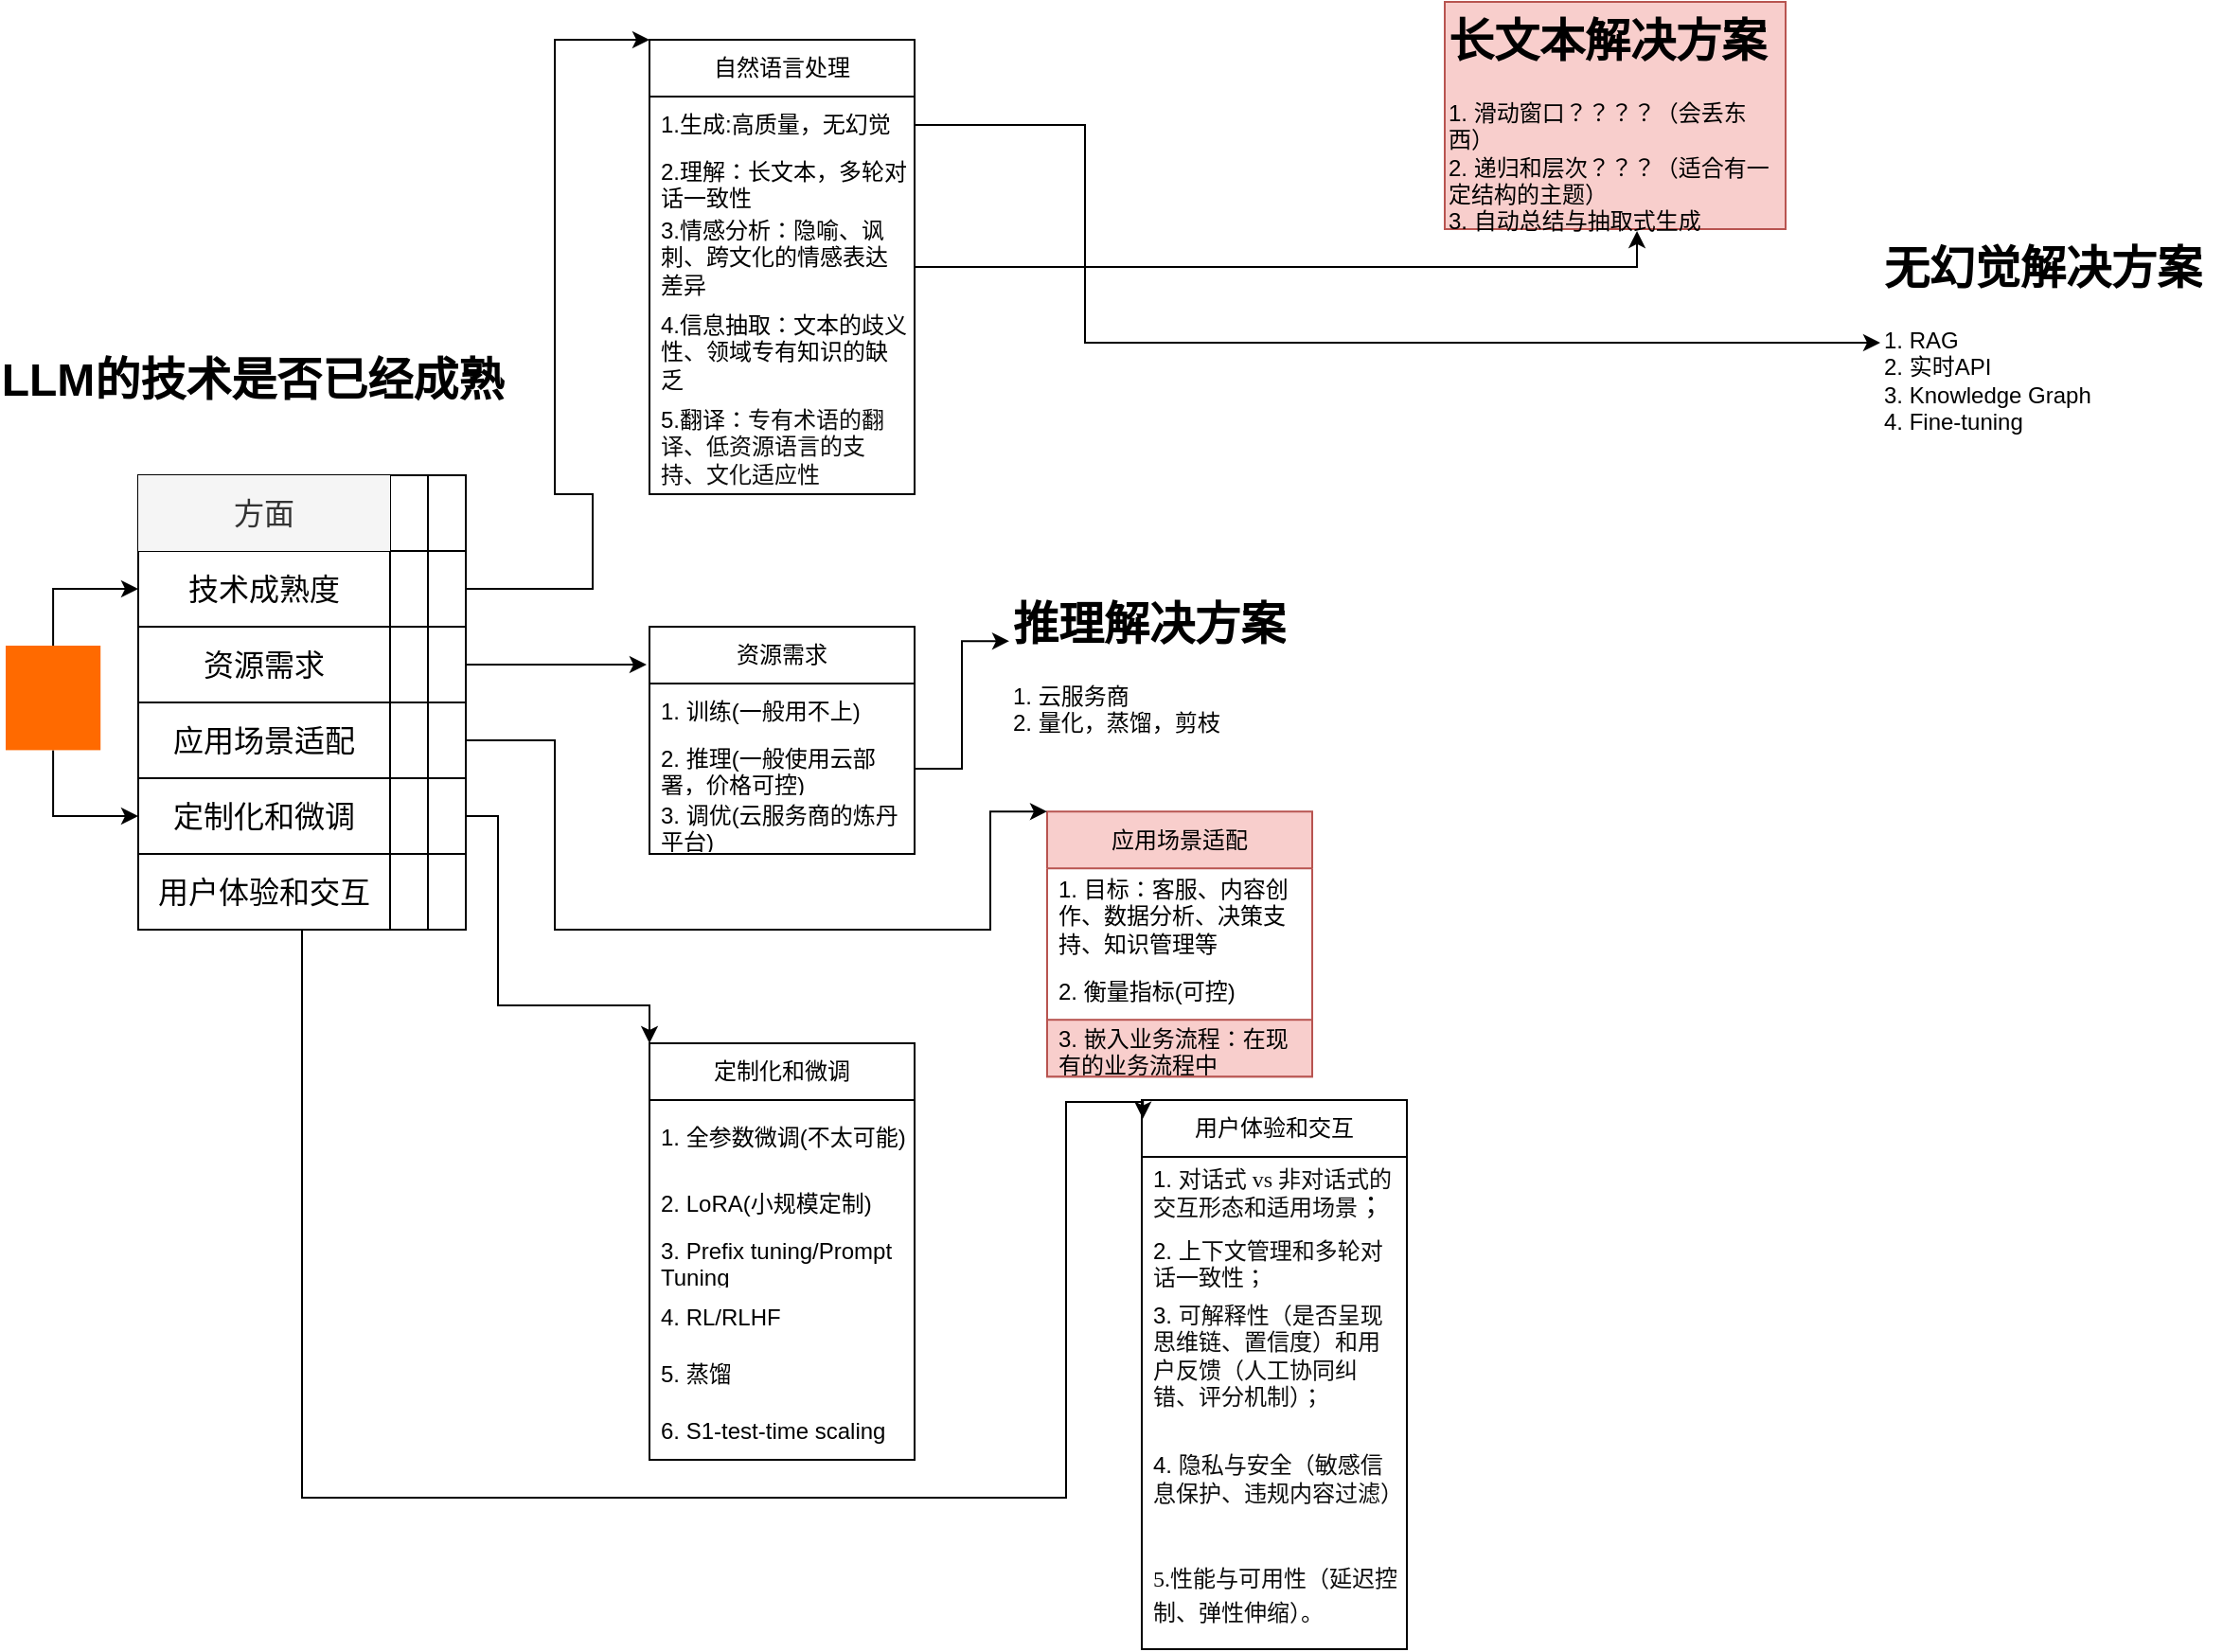 <mxfile version="26.0.11">
  <diagram name="Page-1" id="aXLdkPHUdD-rzOrkCxJx">
    <mxGraphModel dx="1845" dy="1731" grid="1" gridSize="10" guides="1" tooltips="1" connect="1" arrows="1" fold="1" page="1" pageScale="1" pageWidth="827" pageHeight="1169" math="0" shadow="0">
      <root>
        <mxCell id="0" />
        <mxCell id="1" parent="0" />
        <mxCell id="ion_yS7d4o4E_soSJtq_-2" value="LLM的技术是否已经成熟" style="text;strokeColor=none;fillColor=none;html=1;fontSize=24;fontStyle=1;verticalAlign=middle;align=center;" vertex="1" parent="1">
          <mxGeometry x="80" y="10" width="100" height="40" as="geometry" />
        </mxCell>
        <mxCell id="ion_yS7d4o4E_soSJtq_-28" value="" style="shape=table;startSize=0;container=1;collapsible=0;childLayout=tableLayout;fontSize=16;" vertex="1" parent="1">
          <mxGeometry x="70" y="80" width="173" height="120" as="geometry" />
        </mxCell>
        <mxCell id="ion_yS7d4o4E_soSJtq_-29" value="" style="shape=tableRow;horizontal=0;startSize=0;swimlaneHead=0;swimlaneBody=0;strokeColor=inherit;top=0;left=0;bottom=0;right=0;collapsible=0;dropTarget=0;fillColor=none;points=[[0,0.5],[1,0.5]];portConstraint=eastwest;fontSize=16;" vertex="1" parent="ion_yS7d4o4E_soSJtq_-28">
          <mxGeometry width="173" height="40" as="geometry" />
        </mxCell>
        <mxCell id="ion_yS7d4o4E_soSJtq_-30" value="方面" style="shape=partialRectangle;html=1;whiteSpace=wrap;connectable=0;strokeColor=#666666;overflow=hidden;fillColor=#f5f5f5;top=0;left=0;bottom=0;right=0;pointerEvents=1;fontSize=16;fontColor=#333333;" vertex="1" parent="ion_yS7d4o4E_soSJtq_-29">
          <mxGeometry width="133" height="40" as="geometry">
            <mxRectangle width="133" height="40" as="alternateBounds" />
          </mxGeometry>
        </mxCell>
        <mxCell id="ion_yS7d4o4E_soSJtq_-31" value="" style="shape=partialRectangle;html=1;whiteSpace=wrap;connectable=0;strokeColor=inherit;overflow=hidden;fillColor=none;top=0;left=0;bottom=0;right=0;pointerEvents=1;fontSize=16;" vertex="1" parent="ion_yS7d4o4E_soSJtq_-29">
          <mxGeometry x="133" width="20" height="40" as="geometry">
            <mxRectangle width="20" height="40" as="alternateBounds" />
          </mxGeometry>
        </mxCell>
        <mxCell id="ion_yS7d4o4E_soSJtq_-32" value="" style="shape=partialRectangle;html=1;whiteSpace=wrap;connectable=0;strokeColor=inherit;overflow=hidden;fillColor=none;top=0;left=0;bottom=0;right=0;pointerEvents=1;fontSize=16;" vertex="1" parent="ion_yS7d4o4E_soSJtq_-29">
          <mxGeometry x="153" width="20" height="40" as="geometry">
            <mxRectangle width="20" height="40" as="alternateBounds" />
          </mxGeometry>
        </mxCell>
        <mxCell id="ion_yS7d4o4E_soSJtq_-33" value="" style="shape=tableRow;horizontal=0;startSize=0;swimlaneHead=0;swimlaneBody=0;strokeColor=inherit;top=0;left=0;bottom=0;right=0;collapsible=0;dropTarget=0;fillColor=none;points=[[0,0.5],[1,0.5]];portConstraint=eastwest;fontSize=16;" vertex="1" parent="ion_yS7d4o4E_soSJtq_-28">
          <mxGeometry y="40" width="173" height="40" as="geometry" />
        </mxCell>
        <mxCell id="ion_yS7d4o4E_soSJtq_-34" value="技术成熟度" style="shape=partialRectangle;html=1;whiteSpace=wrap;connectable=0;strokeColor=inherit;overflow=hidden;fillColor=none;top=0;left=0;bottom=0;right=0;pointerEvents=1;fontSize=16;" vertex="1" parent="ion_yS7d4o4E_soSJtq_-33">
          <mxGeometry width="133" height="40" as="geometry">
            <mxRectangle width="133" height="40" as="alternateBounds" />
          </mxGeometry>
        </mxCell>
        <mxCell id="ion_yS7d4o4E_soSJtq_-35" value="" style="shape=partialRectangle;html=1;whiteSpace=wrap;connectable=0;strokeColor=inherit;overflow=hidden;fillColor=none;top=0;left=0;bottom=0;right=0;pointerEvents=1;fontSize=16;" vertex="1" parent="ion_yS7d4o4E_soSJtq_-33">
          <mxGeometry x="133" width="20" height="40" as="geometry">
            <mxRectangle width="20" height="40" as="alternateBounds" />
          </mxGeometry>
        </mxCell>
        <mxCell id="ion_yS7d4o4E_soSJtq_-36" value="" style="shape=partialRectangle;html=1;whiteSpace=wrap;connectable=0;strokeColor=inherit;overflow=hidden;fillColor=none;top=0;left=0;bottom=0;right=0;pointerEvents=1;fontSize=16;" vertex="1" parent="ion_yS7d4o4E_soSJtq_-33">
          <mxGeometry x="153" width="20" height="40" as="geometry">
            <mxRectangle width="20" height="40" as="alternateBounds" />
          </mxGeometry>
        </mxCell>
        <mxCell id="ion_yS7d4o4E_soSJtq_-37" value="" style="shape=tableRow;horizontal=0;startSize=0;swimlaneHead=0;swimlaneBody=0;strokeColor=inherit;top=0;left=0;bottom=0;right=0;collapsible=0;dropTarget=0;fillColor=none;points=[[0,0.5],[1,0.5]];portConstraint=eastwest;fontSize=16;" vertex="1" parent="ion_yS7d4o4E_soSJtq_-28">
          <mxGeometry y="80" width="173" height="40" as="geometry" />
        </mxCell>
        <mxCell id="ion_yS7d4o4E_soSJtq_-38" value="资源需求" style="shape=partialRectangle;html=1;whiteSpace=wrap;connectable=0;strokeColor=inherit;overflow=hidden;fillColor=none;top=0;left=0;bottom=0;right=0;pointerEvents=1;fontSize=16;" vertex="1" parent="ion_yS7d4o4E_soSJtq_-37">
          <mxGeometry width="133" height="40" as="geometry">
            <mxRectangle width="133" height="40" as="alternateBounds" />
          </mxGeometry>
        </mxCell>
        <mxCell id="ion_yS7d4o4E_soSJtq_-39" value="" style="shape=partialRectangle;html=1;whiteSpace=wrap;connectable=0;strokeColor=inherit;overflow=hidden;fillColor=none;top=0;left=0;bottom=0;right=0;pointerEvents=1;fontSize=16;" vertex="1" parent="ion_yS7d4o4E_soSJtq_-37">
          <mxGeometry x="133" width="20" height="40" as="geometry">
            <mxRectangle width="20" height="40" as="alternateBounds" />
          </mxGeometry>
        </mxCell>
        <mxCell id="ion_yS7d4o4E_soSJtq_-40" value="" style="shape=partialRectangle;html=1;whiteSpace=wrap;connectable=0;strokeColor=inherit;overflow=hidden;fillColor=none;top=0;left=0;bottom=0;right=0;pointerEvents=1;fontSize=16;" vertex="1" parent="ion_yS7d4o4E_soSJtq_-37">
          <mxGeometry x="153" width="20" height="40" as="geometry">
            <mxRectangle width="20" height="40" as="alternateBounds" />
          </mxGeometry>
        </mxCell>
        <mxCell id="ion_yS7d4o4E_soSJtq_-41" value="" style="shape=table;startSize=0;container=1;collapsible=0;childLayout=tableLayout;fontSize=16;" vertex="1" parent="1">
          <mxGeometry x="70" y="200" width="173" height="120" as="geometry" />
        </mxCell>
        <mxCell id="ion_yS7d4o4E_soSJtq_-42" value="" style="shape=tableRow;horizontal=0;startSize=0;swimlaneHead=0;swimlaneBody=0;strokeColor=inherit;top=0;left=0;bottom=0;right=0;collapsible=0;dropTarget=0;fillColor=none;points=[[0,0.5],[1,0.5]];portConstraint=eastwest;fontSize=16;" vertex="1" parent="ion_yS7d4o4E_soSJtq_-41">
          <mxGeometry width="173" height="40" as="geometry" />
        </mxCell>
        <mxCell id="ion_yS7d4o4E_soSJtq_-43" value="应用场景适配" style="shape=partialRectangle;html=1;whiteSpace=wrap;connectable=0;strokeColor=inherit;overflow=hidden;fillColor=none;top=0;left=0;bottom=0;right=0;pointerEvents=1;fontSize=16;" vertex="1" parent="ion_yS7d4o4E_soSJtq_-42">
          <mxGeometry width="133" height="40" as="geometry">
            <mxRectangle width="133" height="40" as="alternateBounds" />
          </mxGeometry>
        </mxCell>
        <mxCell id="ion_yS7d4o4E_soSJtq_-44" value="" style="shape=partialRectangle;html=1;whiteSpace=wrap;connectable=0;strokeColor=inherit;overflow=hidden;fillColor=none;top=0;left=0;bottom=0;right=0;pointerEvents=1;fontSize=16;" vertex="1" parent="ion_yS7d4o4E_soSJtq_-42">
          <mxGeometry x="133" width="20" height="40" as="geometry">
            <mxRectangle width="20" height="40" as="alternateBounds" />
          </mxGeometry>
        </mxCell>
        <mxCell id="ion_yS7d4o4E_soSJtq_-45" value="" style="shape=partialRectangle;html=1;whiteSpace=wrap;connectable=0;strokeColor=inherit;overflow=hidden;fillColor=none;top=0;left=0;bottom=0;right=0;pointerEvents=1;fontSize=16;" vertex="1" parent="ion_yS7d4o4E_soSJtq_-42">
          <mxGeometry x="153" width="20" height="40" as="geometry">
            <mxRectangle width="20" height="40" as="alternateBounds" />
          </mxGeometry>
        </mxCell>
        <mxCell id="ion_yS7d4o4E_soSJtq_-46" value="" style="shape=tableRow;horizontal=0;startSize=0;swimlaneHead=0;swimlaneBody=0;strokeColor=inherit;top=0;left=0;bottom=0;right=0;collapsible=0;dropTarget=0;fillColor=none;points=[[0,0.5],[1,0.5]];portConstraint=eastwest;fontSize=16;" vertex="1" parent="ion_yS7d4o4E_soSJtq_-41">
          <mxGeometry y="40" width="173" height="40" as="geometry" />
        </mxCell>
        <mxCell id="ion_yS7d4o4E_soSJtq_-47" value="定制化和微调" style="shape=partialRectangle;html=1;whiteSpace=wrap;connectable=0;strokeColor=inherit;overflow=hidden;fillColor=none;top=0;left=0;bottom=0;right=0;pointerEvents=1;fontSize=16;" vertex="1" parent="ion_yS7d4o4E_soSJtq_-46">
          <mxGeometry width="133" height="40" as="geometry">
            <mxRectangle width="133" height="40" as="alternateBounds" />
          </mxGeometry>
        </mxCell>
        <mxCell id="ion_yS7d4o4E_soSJtq_-48" value="" style="shape=partialRectangle;html=1;whiteSpace=wrap;connectable=0;strokeColor=inherit;overflow=hidden;fillColor=none;top=0;left=0;bottom=0;right=0;pointerEvents=1;fontSize=16;" vertex="1" parent="ion_yS7d4o4E_soSJtq_-46">
          <mxGeometry x="133" width="20" height="40" as="geometry">
            <mxRectangle width="20" height="40" as="alternateBounds" />
          </mxGeometry>
        </mxCell>
        <mxCell id="ion_yS7d4o4E_soSJtq_-49" value="" style="shape=partialRectangle;html=1;whiteSpace=wrap;connectable=0;strokeColor=inherit;overflow=hidden;fillColor=none;top=0;left=0;bottom=0;right=0;pointerEvents=1;fontSize=16;" vertex="1" parent="ion_yS7d4o4E_soSJtq_-46">
          <mxGeometry x="153" width="20" height="40" as="geometry">
            <mxRectangle width="20" height="40" as="alternateBounds" />
          </mxGeometry>
        </mxCell>
        <mxCell id="ion_yS7d4o4E_soSJtq_-50" value="" style="shape=tableRow;horizontal=0;startSize=0;swimlaneHead=0;swimlaneBody=0;strokeColor=inherit;top=0;left=0;bottom=0;right=0;collapsible=0;dropTarget=0;fillColor=none;points=[[0,0.5],[1,0.5]];portConstraint=eastwest;fontSize=16;" vertex="1" parent="ion_yS7d4o4E_soSJtq_-41">
          <mxGeometry y="80" width="173" height="40" as="geometry" />
        </mxCell>
        <mxCell id="ion_yS7d4o4E_soSJtq_-51" value="用户体验和交互" style="shape=partialRectangle;html=1;whiteSpace=wrap;connectable=0;strokeColor=inherit;overflow=hidden;fillColor=none;top=0;left=0;bottom=0;right=0;pointerEvents=1;fontSize=16;" vertex="1" parent="ion_yS7d4o4E_soSJtq_-50">
          <mxGeometry width="133" height="40" as="geometry">
            <mxRectangle width="133" height="40" as="alternateBounds" />
          </mxGeometry>
        </mxCell>
        <mxCell id="ion_yS7d4o4E_soSJtq_-52" value="" style="shape=partialRectangle;html=1;whiteSpace=wrap;connectable=0;strokeColor=inherit;overflow=hidden;fillColor=none;top=0;left=0;bottom=0;right=0;pointerEvents=1;fontSize=16;" vertex="1" parent="ion_yS7d4o4E_soSJtq_-50">
          <mxGeometry x="133" width="20" height="40" as="geometry">
            <mxRectangle width="20" height="40" as="alternateBounds" />
          </mxGeometry>
        </mxCell>
        <mxCell id="ion_yS7d4o4E_soSJtq_-53" value="" style="shape=partialRectangle;html=1;whiteSpace=wrap;connectable=0;strokeColor=inherit;overflow=hidden;fillColor=none;top=0;left=0;bottom=0;right=0;pointerEvents=1;fontSize=16;" vertex="1" parent="ion_yS7d4o4E_soSJtq_-50">
          <mxGeometry x="153" width="20" height="40" as="geometry">
            <mxRectangle width="20" height="40" as="alternateBounds" />
          </mxGeometry>
        </mxCell>
        <mxCell id="ion_yS7d4o4E_soSJtq_-56" style="edgeStyle=orthogonalEdgeStyle;rounded=0;orthogonalLoop=1;jettySize=auto;html=1;entryX=0;entryY=0.5;entryDx=0;entryDy=0;" edge="1" parent="1" source="ion_yS7d4o4E_soSJtq_-55" target="ion_yS7d4o4E_soSJtq_-33">
          <mxGeometry relative="1" as="geometry" />
        </mxCell>
        <mxCell id="ion_yS7d4o4E_soSJtq_-57" style="edgeStyle=orthogonalEdgeStyle;rounded=0;orthogonalLoop=1;jettySize=auto;html=1;" edge="1" parent="1" source="ion_yS7d4o4E_soSJtq_-55" target="ion_yS7d4o4E_soSJtq_-46">
          <mxGeometry relative="1" as="geometry" />
        </mxCell>
        <mxCell id="ion_yS7d4o4E_soSJtq_-55" value="" style="points=[];aspect=fixed;html=1;align=center;shadow=0;dashed=0;fillColor=#FF6A00;strokeColor=none;shape=mxgraph.alibaba_cloud.nlp_natural_language_processing;" vertex="1" parent="1">
          <mxGeometry y="170" width="50.1" height="55.2" as="geometry" />
        </mxCell>
        <mxCell id="ion_yS7d4o4E_soSJtq_-66" value="自然语言处理" style="swimlane;fontStyle=0;childLayout=stackLayout;horizontal=1;startSize=30;horizontalStack=0;resizeParent=1;resizeParentMax=0;resizeLast=0;collapsible=1;marginBottom=0;whiteSpace=wrap;html=1;textShadow=0;" vertex="1" parent="1">
          <mxGeometry x="340" y="-150" width="140" height="240" as="geometry">
            <mxRectangle x="340" y="90" width="110" height="30" as="alternateBounds" />
          </mxGeometry>
        </mxCell>
        <mxCell id="ion_yS7d4o4E_soSJtq_-67" value="1.生成:高质量，无幻觉" style="text;strokeColor=none;fillColor=none;align=left;verticalAlign=middle;spacingLeft=4;spacingRight=4;overflow=hidden;points=[[0,0.5],[1,0.5]];portConstraint=eastwest;rotatable=0;whiteSpace=wrap;html=1;" vertex="1" parent="ion_yS7d4o4E_soSJtq_-66">
          <mxGeometry y="30" width="140" height="30" as="geometry" />
        </mxCell>
        <mxCell id="ion_yS7d4o4E_soSJtq_-68" value="2.理解：长文本，多轮对话一致性" style="text;strokeColor=none;fillColor=none;align=left;verticalAlign=middle;spacingLeft=4;spacingRight=4;overflow=hidden;points=[[0,0.5],[1,0.5]];portConstraint=eastwest;rotatable=0;whiteSpace=wrap;html=1;" vertex="1" parent="ion_yS7d4o4E_soSJtq_-66">
          <mxGeometry y="60" width="140" height="30" as="geometry" />
        </mxCell>
        <mxCell id="ion_yS7d4o4E_soSJtq_-69" value="3.情感分析：隐喻、讽刺、跨文化的情感表达差异" style="text;strokeColor=none;fillColor=none;align=left;verticalAlign=middle;spacingLeft=4;spacingRight=4;overflow=hidden;points=[[0,0.5],[1,0.5]];portConstraint=eastwest;rotatable=0;whiteSpace=wrap;html=1;" vertex="1" parent="ion_yS7d4o4E_soSJtq_-66">
          <mxGeometry y="90" width="140" height="50" as="geometry" />
        </mxCell>
        <mxCell id="ion_yS7d4o4E_soSJtq_-73" value="4.信息抽取：文本的歧义性、领域专有知识的缺乏" style="text;strokeColor=none;fillColor=none;align=left;verticalAlign=middle;spacingLeft=4;spacingRight=4;overflow=hidden;points=[[0,0.5],[1,0.5]];portConstraint=eastwest;rotatable=0;whiteSpace=wrap;html=1;" vertex="1" parent="ion_yS7d4o4E_soSJtq_-66">
          <mxGeometry y="140" width="140" height="50" as="geometry" />
        </mxCell>
        <mxCell id="ion_yS7d4o4E_soSJtq_-76" value="&lt;font&gt;5.翻译：&lt;span style=&quot;color: rgb(14, 14, 14); font-family: &amp;quot;.AppleSystemUIFont&amp;quot;; background-color: transparent;&quot;&gt;专有术语的翻译、低资源语言的支持、文化适应性&lt;/span&gt;&lt;/font&gt;" style="text;strokeColor=none;fillColor=none;align=left;verticalAlign=middle;spacingLeft=4;spacingRight=4;overflow=hidden;points=[[0,0.5],[1,0.5]];portConstraint=eastwest;rotatable=0;whiteSpace=wrap;html=1;" vertex="1" parent="ion_yS7d4o4E_soSJtq_-66">
          <mxGeometry y="190" width="140" height="50" as="geometry" />
        </mxCell>
        <mxCell id="ion_yS7d4o4E_soSJtq_-75" style="edgeStyle=orthogonalEdgeStyle;rounded=0;orthogonalLoop=1;jettySize=auto;html=1;entryX=0;entryY=0;entryDx=0;entryDy=0;" edge="1" parent="1" source="ion_yS7d4o4E_soSJtq_-33" target="ion_yS7d4o4E_soSJtq_-66">
          <mxGeometry relative="1" as="geometry">
            <Array as="points">
              <mxPoint x="310" y="140" />
              <mxPoint x="310" y="90" />
              <mxPoint x="290" y="90" />
              <mxPoint x="290" y="-150" />
            </Array>
          </mxGeometry>
        </mxCell>
        <mxCell id="ion_yS7d4o4E_soSJtq_-77" value="&lt;h1 style=&quot;margin-top: 0px;&quot;&gt;&lt;span style=&quot;background-color: transparent; color: light-dark(rgb(0, 0, 0), rgb(255, 255, 255));&quot;&gt;无幻觉解决方案&lt;/span&gt;&lt;/h1&gt;&lt;div&gt;&lt;span style=&quot;background-color: transparent; color: light-dark(rgb(0, 0, 0), rgb(255, 255, 255));&quot;&gt;1. RAG&lt;/span&gt;&lt;/div&gt;&lt;div&gt;&lt;span style=&quot;background-color: transparent; color: light-dark(rgb(0, 0, 0), rgb(255, 255, 255));&quot;&gt;2. 实时API&lt;/span&gt;&lt;/div&gt;&lt;div&gt;&lt;span style=&quot;background-color: transparent; color: light-dark(rgb(0, 0, 0), rgb(255, 255, 255));&quot;&gt;3. Knowledge Graph&lt;/span&gt;&lt;/div&gt;&lt;div&gt;&lt;span style=&quot;background-color: transparent; color: light-dark(rgb(0, 0, 0), rgb(255, 255, 255));&quot;&gt;4. Fine-tuning&lt;/span&gt;&lt;/div&gt;" style="text;html=1;whiteSpace=wrap;overflow=hidden;rounded=0;" vertex="1" parent="1">
          <mxGeometry x="990" y="-50" width="180" height="120" as="geometry" />
        </mxCell>
        <mxCell id="ion_yS7d4o4E_soSJtq_-78" style="edgeStyle=orthogonalEdgeStyle;rounded=0;orthogonalLoop=1;jettySize=auto;html=1;entryX=0;entryY=0.5;entryDx=0;entryDy=0;" edge="1" parent="1" source="ion_yS7d4o4E_soSJtq_-67" target="ion_yS7d4o4E_soSJtq_-77">
          <mxGeometry relative="1" as="geometry">
            <Array as="points">
              <mxPoint x="570" y="-105" />
              <mxPoint x="570" y="10" />
            </Array>
          </mxGeometry>
        </mxCell>
        <mxCell id="ion_yS7d4o4E_soSJtq_-79" value="&lt;h1 style=&quot;margin-top: 0px;&quot;&gt;&lt;span style=&quot;background-color: transparent; color: light-dark(rgb(0, 0, 0), rgb(255, 255, 255));&quot;&gt;长文本解决方案&lt;/span&gt;&lt;/h1&gt;&lt;div&gt;&lt;span style=&quot;background-color: transparent; color: light-dark(rgb(0, 0, 0), rgb(255, 255, 255));&quot;&gt;1. 滑动窗口？？？？（会丢东西）&lt;br&gt;&lt;/span&gt;&lt;/div&gt;&lt;div&gt;&lt;span style=&quot;background-color: transparent; color: light-dark(rgb(0, 0, 0), rgb(255, 255, 255));&quot;&gt;2. 递归和层次？？？（适合有一定结构的主题）&lt;/span&gt;&lt;/div&gt;&lt;div&gt;&lt;span style=&quot;background-color: transparent; color: light-dark(rgb(0, 0, 0), rgb(255, 255, 255));&quot;&gt;3. 自动总结与抽取式生成&lt;/span&gt;&lt;/div&gt;" style="text;html=1;whiteSpace=wrap;overflow=hidden;rounded=0;fillColor=#f8cecc;strokeColor=#b85450;" vertex="1" parent="1">
          <mxGeometry x="760" y="-170" width="180" height="120" as="geometry" />
        </mxCell>
        <mxCell id="ion_yS7d4o4E_soSJtq_-81" style="edgeStyle=orthogonalEdgeStyle;rounded=0;orthogonalLoop=1;jettySize=auto;html=1;entryX=0.564;entryY=1.008;entryDx=0;entryDy=0;entryPerimeter=0;" edge="1" parent="1" source="ion_yS7d4o4E_soSJtq_-66" target="ion_yS7d4o4E_soSJtq_-79">
          <mxGeometry relative="1" as="geometry" />
        </mxCell>
        <mxCell id="ion_yS7d4o4E_soSJtq_-82" value="资源需求" style="swimlane;fontStyle=0;childLayout=stackLayout;horizontal=1;startSize=30;horizontalStack=0;resizeParent=1;resizeParentMax=0;resizeLast=0;collapsible=1;marginBottom=0;whiteSpace=wrap;html=1;textShadow=0;" vertex="1" parent="1">
          <mxGeometry x="340" y="160" width="140" height="120" as="geometry">
            <mxRectangle x="340" y="160" width="110" height="30" as="alternateBounds" />
          </mxGeometry>
        </mxCell>
        <mxCell id="ion_yS7d4o4E_soSJtq_-83" value="1. 训练(一般用不上)" style="text;strokeColor=none;fillColor=none;align=left;verticalAlign=middle;spacingLeft=4;spacingRight=4;overflow=hidden;points=[[0,0.5],[1,0.5]];portConstraint=eastwest;rotatable=0;whiteSpace=wrap;html=1;" vertex="1" parent="ion_yS7d4o4E_soSJtq_-82">
          <mxGeometry y="30" width="140" height="30" as="geometry" />
        </mxCell>
        <mxCell id="ion_yS7d4o4E_soSJtq_-84" value="2. 推理(一般使用云部署，价格可控)" style="text;strokeColor=none;fillColor=none;align=left;verticalAlign=middle;spacingLeft=4;spacingRight=4;overflow=hidden;points=[[0,0.5],[1,0.5]];portConstraint=eastwest;rotatable=0;whiteSpace=wrap;html=1;" vertex="1" parent="ion_yS7d4o4E_soSJtq_-82">
          <mxGeometry y="60" width="140" height="30" as="geometry" />
        </mxCell>
        <mxCell id="ion_yS7d4o4E_soSJtq_-85" value="3. 调优(云服务商的炼丹平台)" style="text;strokeColor=none;fillColor=none;align=left;verticalAlign=middle;spacingLeft=4;spacingRight=4;overflow=hidden;points=[[0,0.5],[1,0.5]];portConstraint=eastwest;rotatable=0;whiteSpace=wrap;html=1;" vertex="1" parent="ion_yS7d4o4E_soSJtq_-82">
          <mxGeometry y="90" width="140" height="30" as="geometry" />
        </mxCell>
        <mxCell id="ion_yS7d4o4E_soSJtq_-89" style="edgeStyle=orthogonalEdgeStyle;rounded=0;orthogonalLoop=1;jettySize=auto;html=1;entryX=-0.011;entryY=0.167;entryDx=0;entryDy=0;entryPerimeter=0;" edge="1" parent="1" source="ion_yS7d4o4E_soSJtq_-37" target="ion_yS7d4o4E_soSJtq_-82">
          <mxGeometry relative="1" as="geometry" />
        </mxCell>
        <mxCell id="ion_yS7d4o4E_soSJtq_-90" value="&lt;h1 style=&quot;margin-top: 0px;&quot;&gt;&lt;span style=&quot;background-color: transparent; color: light-dark(rgb(0, 0, 0), rgb(255, 255, 255));&quot;&gt;推理解决方案&lt;/span&gt;&lt;/h1&gt;&lt;div&gt;&lt;span style=&quot;background-color: transparent; color: light-dark(rgb(0, 0, 0), rgb(255, 255, 255));&quot;&gt;1. 云服务商&lt;/span&gt;&lt;/div&gt;&lt;div&gt;&lt;span style=&quot;background-color: transparent; color: light-dark(rgb(0, 0, 0), rgb(255, 255, 255));&quot;&gt;2. 量化，蒸馏，剪枝&lt;/span&gt;&lt;/div&gt;" style="text;html=1;whiteSpace=wrap;overflow=hidden;rounded=0;" vertex="1" parent="1">
          <mxGeometry x="530" y="137.6" width="180" height="120" as="geometry" />
        </mxCell>
        <mxCell id="ion_yS7d4o4E_soSJtq_-91" style="edgeStyle=orthogonalEdgeStyle;rounded=0;orthogonalLoop=1;jettySize=auto;html=1;entryX=0;entryY=0.25;entryDx=0;entryDy=0;" edge="1" parent="1" source="ion_yS7d4o4E_soSJtq_-84" target="ion_yS7d4o4E_soSJtq_-90">
          <mxGeometry relative="1" as="geometry" />
        </mxCell>
        <mxCell id="ion_yS7d4o4E_soSJtq_-94" value="应用场景适配" style="swimlane;fontStyle=0;childLayout=stackLayout;horizontal=1;startSize=30;horizontalStack=0;resizeParent=1;resizeParentMax=0;resizeLast=0;collapsible=1;marginBottom=0;whiteSpace=wrap;html=1;textShadow=0;fillColor=#f8cecc;strokeColor=#b85450;" vertex="1" parent="1">
          <mxGeometry x="550" y="257.6" width="140" height="140" as="geometry">
            <mxRectangle x="340" y="320" width="110" height="30" as="alternateBounds" />
          </mxGeometry>
        </mxCell>
        <mxCell id="ion_yS7d4o4E_soSJtq_-95" value="1. 目标：客服、内容创作、数据分析、决策支持、知识管理等" style="text;strokeColor=none;fillColor=none;align=left;verticalAlign=middle;spacingLeft=4;spacingRight=4;overflow=hidden;points=[[0,0.5],[1,0.5]];portConstraint=eastwest;rotatable=0;whiteSpace=wrap;html=1;" vertex="1" parent="ion_yS7d4o4E_soSJtq_-94">
          <mxGeometry y="30" width="140" height="50" as="geometry" />
        </mxCell>
        <mxCell id="ion_yS7d4o4E_soSJtq_-96" value="2. 衡量指标(可控)" style="text;strokeColor=none;fillColor=none;align=left;verticalAlign=middle;spacingLeft=4;spacingRight=4;overflow=hidden;points=[[0,0.5],[1,0.5]];portConstraint=eastwest;rotatable=0;whiteSpace=wrap;html=1;" vertex="1" parent="ion_yS7d4o4E_soSJtq_-94">
          <mxGeometry y="80" width="140" height="30" as="geometry" />
        </mxCell>
        <mxCell id="ion_yS7d4o4E_soSJtq_-97" value="3. 嵌入业务流程：在现有的业务流程中" style="text;strokeColor=#b85450;fillColor=#f8cecc;align=left;verticalAlign=middle;spacingLeft=4;spacingRight=4;overflow=hidden;points=[[0,0.5],[1,0.5]];portConstraint=eastwest;rotatable=0;whiteSpace=wrap;html=1;" vertex="1" parent="ion_yS7d4o4E_soSJtq_-94">
          <mxGeometry y="110" width="140" height="30" as="geometry" />
        </mxCell>
        <mxCell id="ion_yS7d4o4E_soSJtq_-98" style="edgeStyle=orthogonalEdgeStyle;rounded=0;orthogonalLoop=1;jettySize=auto;html=1;entryX=0;entryY=0;entryDx=0;entryDy=0;" edge="1" parent="1" source="ion_yS7d4o4E_soSJtq_-42" target="ion_yS7d4o4E_soSJtq_-94">
          <mxGeometry relative="1" as="geometry">
            <Array as="points">
              <mxPoint x="290" y="220" />
              <mxPoint x="290" y="320" />
              <mxPoint x="520" y="320" />
              <mxPoint x="520" y="258" />
            </Array>
          </mxGeometry>
        </mxCell>
        <mxCell id="ion_yS7d4o4E_soSJtq_-100" value="定制化和微调" style="swimlane;fontStyle=0;childLayout=stackLayout;horizontal=1;startSize=30;horizontalStack=0;resizeParent=1;resizeParentMax=0;resizeLast=0;collapsible=1;marginBottom=0;whiteSpace=wrap;html=1;textShadow=0;" vertex="1" parent="1">
          <mxGeometry x="340" y="380" width="140" height="220" as="geometry">
            <mxRectangle x="340" y="380" width="110" height="30" as="alternateBounds" />
          </mxGeometry>
        </mxCell>
        <mxCell id="ion_yS7d4o4E_soSJtq_-101" value="1. 全参数微调(不太可能)" style="text;strokeColor=none;fillColor=none;align=left;verticalAlign=middle;spacingLeft=4;spacingRight=4;overflow=hidden;points=[[0,0.5],[1,0.5]];portConstraint=eastwest;rotatable=0;whiteSpace=wrap;html=1;" vertex="1" parent="ion_yS7d4o4E_soSJtq_-100">
          <mxGeometry y="30" width="140" height="40" as="geometry" />
        </mxCell>
        <mxCell id="ion_yS7d4o4E_soSJtq_-102" value="2. LoRA(小规模定制)" style="text;strokeColor=none;fillColor=none;align=left;verticalAlign=middle;spacingLeft=4;spacingRight=4;overflow=hidden;points=[[0,0.5],[1,0.5]];portConstraint=eastwest;rotatable=0;whiteSpace=wrap;html=1;" vertex="1" parent="ion_yS7d4o4E_soSJtq_-100">
          <mxGeometry y="70" width="140" height="30" as="geometry" />
        </mxCell>
        <mxCell id="ion_yS7d4o4E_soSJtq_-103" value="3. Prefix tuning/Prompt Tuning" style="text;align=left;verticalAlign=middle;spacingLeft=4;spacingRight=4;overflow=hidden;points=[[0,0.5],[1,0.5]];portConstraint=eastwest;rotatable=0;whiteSpace=wrap;html=1;" vertex="1" parent="ion_yS7d4o4E_soSJtq_-100">
          <mxGeometry y="100" width="140" height="30" as="geometry" />
        </mxCell>
        <mxCell id="ion_yS7d4o4E_soSJtq_-104" value="4. RL/RLHF" style="text;align=left;verticalAlign=middle;spacingLeft=4;spacingRight=4;overflow=hidden;points=[[0,0.5],[1,0.5]];portConstraint=eastwest;rotatable=0;whiteSpace=wrap;html=1;" vertex="1" parent="ion_yS7d4o4E_soSJtq_-100">
          <mxGeometry y="130" width="140" height="30" as="geometry" />
        </mxCell>
        <mxCell id="ion_yS7d4o4E_soSJtq_-105" value="5. 蒸馏" style="text;align=left;verticalAlign=middle;spacingLeft=4;spacingRight=4;overflow=hidden;points=[[0,0.5],[1,0.5]];portConstraint=eastwest;rotatable=0;whiteSpace=wrap;html=1;" vertex="1" parent="ion_yS7d4o4E_soSJtq_-100">
          <mxGeometry y="160" width="140" height="30" as="geometry" />
        </mxCell>
        <mxCell id="ion_yS7d4o4E_soSJtq_-106" value="6. S1-test-time scaling" style="text;align=left;verticalAlign=middle;spacingLeft=4;spacingRight=4;overflow=hidden;points=[[0,0.5],[1,0.5]];portConstraint=eastwest;rotatable=0;whiteSpace=wrap;html=1;" vertex="1" parent="ion_yS7d4o4E_soSJtq_-100">
          <mxGeometry y="190" width="140" height="30" as="geometry" />
        </mxCell>
        <mxCell id="ion_yS7d4o4E_soSJtq_-107" value="" style="edgeStyle=orthogonalEdgeStyle;rounded=0;orthogonalLoop=1;jettySize=auto;html=1;entryX=0;entryY=0;entryDx=0;entryDy=0;exitX=1;exitY=0.5;exitDx=0;exitDy=0;" edge="1" parent="1" source="ion_yS7d4o4E_soSJtq_-46" target="ion_yS7d4o4E_soSJtq_-100">
          <mxGeometry relative="1" as="geometry">
            <Array as="points">
              <mxPoint x="260" y="260" />
              <mxPoint x="260" y="360" />
              <mxPoint x="340" y="360" />
            </Array>
          </mxGeometry>
        </mxCell>
        <mxCell id="ion_yS7d4o4E_soSJtq_-109" value="用户体验和交互" style="swimlane;fontStyle=0;childLayout=stackLayout;horizontal=1;startSize=30;horizontalStack=0;resizeParent=1;resizeParentMax=0;resizeLast=0;collapsible=1;marginBottom=0;whiteSpace=wrap;html=1;textShadow=0;" vertex="1" parent="1">
          <mxGeometry x="600" y="410" width="140" height="290" as="geometry">
            <mxRectangle x="600" y="410" width="110" height="30" as="alternateBounds" />
          </mxGeometry>
        </mxCell>
        <mxCell id="ion_yS7d4o4E_soSJtq_-110" value="1.&amp;nbsp;&lt;font style=&quot;&quot;&gt;&lt;span style=&quot;color: rgb(14, 14, 14); font-family: &amp;quot;.AppleSystemUIFont&amp;quot;; background-color: transparent;&quot;&gt;对话式 vs 非对话式&lt;/span&gt;&lt;span style=&quot;color: rgb(14, 14, 14); font-family: &amp;quot;.AppleSystemUIFont&amp;quot;; background-color: transparent;&quot;&gt;的交互形态和适用场景&lt;/span&gt;&lt;/font&gt;&lt;span style=&quot;color: rgb(14, 14, 14); font-family: &amp;quot;.AppleSystemUIFont&amp;quot;; font-size: 14px; background-color: transparent;&quot;&gt;；&lt;/span&gt;" style="text;strokeColor=none;fillColor=none;align=left;verticalAlign=middle;spacingLeft=4;spacingRight=4;overflow=hidden;points=[[0,0.5],[1,0.5]];portConstraint=eastwest;rotatable=0;whiteSpace=wrap;html=1;" vertex="1" parent="ion_yS7d4o4E_soSJtq_-109">
          <mxGeometry y="30" width="140" height="40" as="geometry" />
        </mxCell>
        <mxCell id="ion_yS7d4o4E_soSJtq_-111" value="2.&amp;nbsp;&lt;font&gt;&lt;span style=&quot;color: rgb(14, 14, 14); font-family: &amp;quot;.AppleSystemUIFont&amp;quot;; background-color: transparent;&quot;&gt;上下文管理&lt;/span&gt;&lt;span style=&quot;color: rgb(14, 14, 14); font-family: &amp;quot;.AppleSystemUIFont&amp;quot;; background-color: transparent;&quot;&gt;和&lt;/span&gt;&lt;span style=&quot;color: rgb(14, 14, 14); font-family: &amp;quot;.AppleSystemUIFont&amp;quot;; background-color: transparent;&quot;&gt;多轮对话一致性&lt;/span&gt;&lt;span style=&quot;color: rgb(14, 14, 14); font-family: &amp;quot;.AppleSystemUIFont&amp;quot;; background-color: transparent;&quot;&gt;；&lt;/span&gt;&lt;/font&gt;" style="text;strokeColor=none;fillColor=none;align=left;verticalAlign=middle;spacingLeft=4;spacingRight=4;overflow=hidden;points=[[0,0.5],[1,0.5]];portConstraint=eastwest;rotatable=0;whiteSpace=wrap;html=1;" vertex="1" parent="ion_yS7d4o4E_soSJtq_-109">
          <mxGeometry y="70" width="140" height="30" as="geometry" />
        </mxCell>
        <mxCell id="ion_yS7d4o4E_soSJtq_-112" value="&lt;font&gt;3.&amp;nbsp;&lt;span style=&quot;color: rgb(14, 14, 14); font-family: &amp;quot;.AppleSystemUIFont&amp;quot;; background-color: transparent;&quot;&gt;可解释性&lt;/span&gt;&lt;span style=&quot;color: rgb(14, 14, 14); font-family: &amp;quot;.AppleSystemUIFont&amp;quot;; background-color: transparent;&quot;&gt;（是否呈现思维链、置信度）和&lt;/span&gt;&lt;span style=&quot;color: rgb(14, 14, 14); font-family: &amp;quot;.AppleSystemUIFont&amp;quot;; background-color: transparent;&quot;&gt;用户反馈&lt;/span&gt;&lt;span style=&quot;color: rgb(14, 14, 14); font-family: &amp;quot;.AppleSystemUIFont&amp;quot;; background-color: transparent;&quot;&gt;（人工协同纠错、评分机制）；&lt;/span&gt;&lt;/font&gt;" style="text;align=left;verticalAlign=middle;spacingLeft=4;spacingRight=4;overflow=hidden;points=[[0,0.5],[1,0.5]];portConstraint=eastwest;rotatable=0;whiteSpace=wrap;html=1;" vertex="1" parent="ion_yS7d4o4E_soSJtq_-109">
          <mxGeometry y="100" width="140" height="70" as="geometry" />
        </mxCell>
        <mxCell id="ion_yS7d4o4E_soSJtq_-113" value="&lt;font&gt;4.&amp;nbsp;&lt;span style=&quot;color: rgb(14, 14, 14); font-family: &amp;quot;.AppleSystemUIFont&amp;quot;; background-color: transparent;&quot;&gt;隐私与安全&lt;/span&gt;&lt;span style=&quot;color: rgb(14, 14, 14); font-family: &amp;quot;.AppleSystemUIFont&amp;quot;; background-color: transparent;&quot;&gt;（敏感信息保护、违规内容过滤）&lt;/span&gt;&lt;/font&gt;" style="text;align=left;verticalAlign=middle;spacingLeft=4;spacingRight=4;overflow=hidden;points=[[0,0.5],[1,0.5]];portConstraint=eastwest;rotatable=0;whiteSpace=wrap;html=1;" vertex="1" parent="ion_yS7d4o4E_soSJtq_-109">
          <mxGeometry y="170" width="140" height="60" as="geometry" />
        </mxCell>
        <mxCell id="ion_yS7d4o4E_soSJtq_-114" value="&lt;p style=&quot;margin: 0px; font-variant-numeric: normal; font-variant-east-asian: normal; font-variant-alternates: normal; font-size-adjust: none; font-kerning: auto; font-optical-sizing: auto; font-feature-settings: normal; font-variation-settings: normal; font-variant-position: normal; font-variant-emoji: normal; font-stretch: normal; line-height: normal; font-family: &amp;quot;.AppleSystemUIFont&amp;quot;; color: rgb(14, 14, 14);&quot; class=&quot;p1&quot;&gt;&lt;font&gt;5.性能与可用性（延迟控制、弹性伸缩）。&lt;/font&gt;&lt;/p&gt;" style="text;align=left;verticalAlign=middle;spacingLeft=4;spacingRight=4;overflow=hidden;points=[[0,0.5],[1,0.5]];portConstraint=eastwest;rotatable=0;whiteSpace=wrap;html=1;" vertex="1" parent="ion_yS7d4o4E_soSJtq_-109">
          <mxGeometry y="230" width="140" height="60" as="geometry" />
        </mxCell>
        <mxCell id="ion_yS7d4o4E_soSJtq_-116" style="edgeStyle=orthogonalEdgeStyle;rounded=0;orthogonalLoop=1;jettySize=auto;html=1;entryX=0.004;entryY=0.034;entryDx=0;entryDy=0;entryPerimeter=0;" edge="1" parent="1" source="ion_yS7d4o4E_soSJtq_-50" target="ion_yS7d4o4E_soSJtq_-109">
          <mxGeometry relative="1" as="geometry">
            <Array as="points">
              <mxPoint x="157" y="620" />
              <mxPoint x="560" y="620" />
              <mxPoint x="560" y="411" />
              <mxPoint x="601" y="411" />
            </Array>
          </mxGeometry>
        </mxCell>
      </root>
    </mxGraphModel>
  </diagram>
</mxfile>
